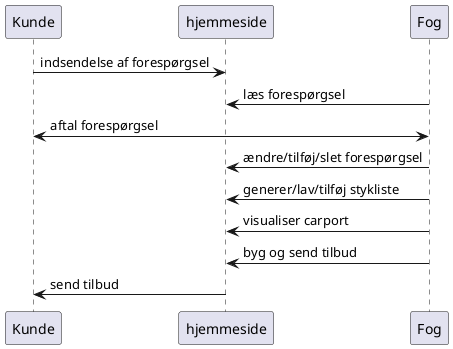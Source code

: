 @startuml

Kunde -> hjemmeside : indsendelse af forespørgsel
Fog -> hjemmeside : læs forespørgsel
Fog <-> Kunde : aftal forespørgsel
Fog -> hjemmeside : ændre/tilføj/slet forespørgsel
Fog -> hjemmeside : generer/lav/tilføj stykliste
Fog -> hjemmeside : visualiser carport
Fog -> hjemmeside : byg og send tilbud
hjemmeside -> Kunde: send tilbud


@enduml